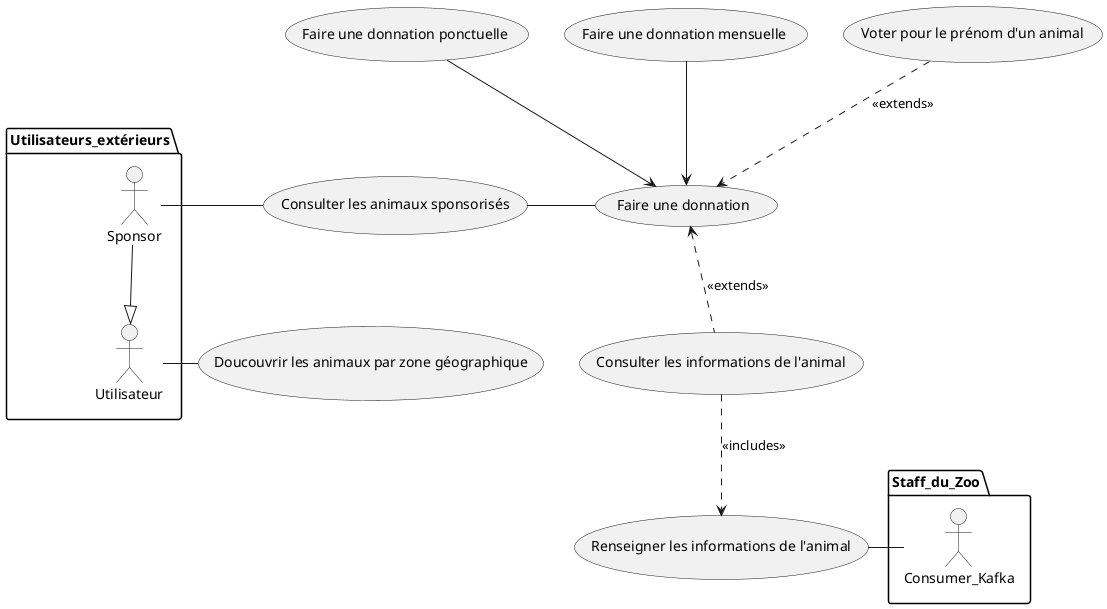 @startuml
'default
top to bottom direction


package Utilisateurs_extérieurs {
    actor Utilisateur as User
    actor Sponsor as Sponsor
    Sponsor --|> User
}


package Staff_du_Zoo {
    actor Consumer_Kafka as ConsumerKafka
}

User -right- (Doucouvrir les animaux par zone géographique)

Sponsor -right- (Consulter les animaux sponsorisés)
(Consulter les animaux sponsorisés) -right- (Faire une donnation)
(Faire une donnation ponctuelle) --> (Faire une donnation)
(Faire une donnation mensuelle) --> (Faire une donnation) 

(Voter pour le prénom d'un animal) ..> (Faire une donnation) : <<extends>>

(Faire une donnation) <.. (Consulter les informations de l'animal) : <<extends>>

(Consulter les informations de l'animal) ..> (Renseigner les informations de l'animal) : <<includes>>
(Renseigner les informations de l'animal) -right- ConsumerKafka



@enduml
